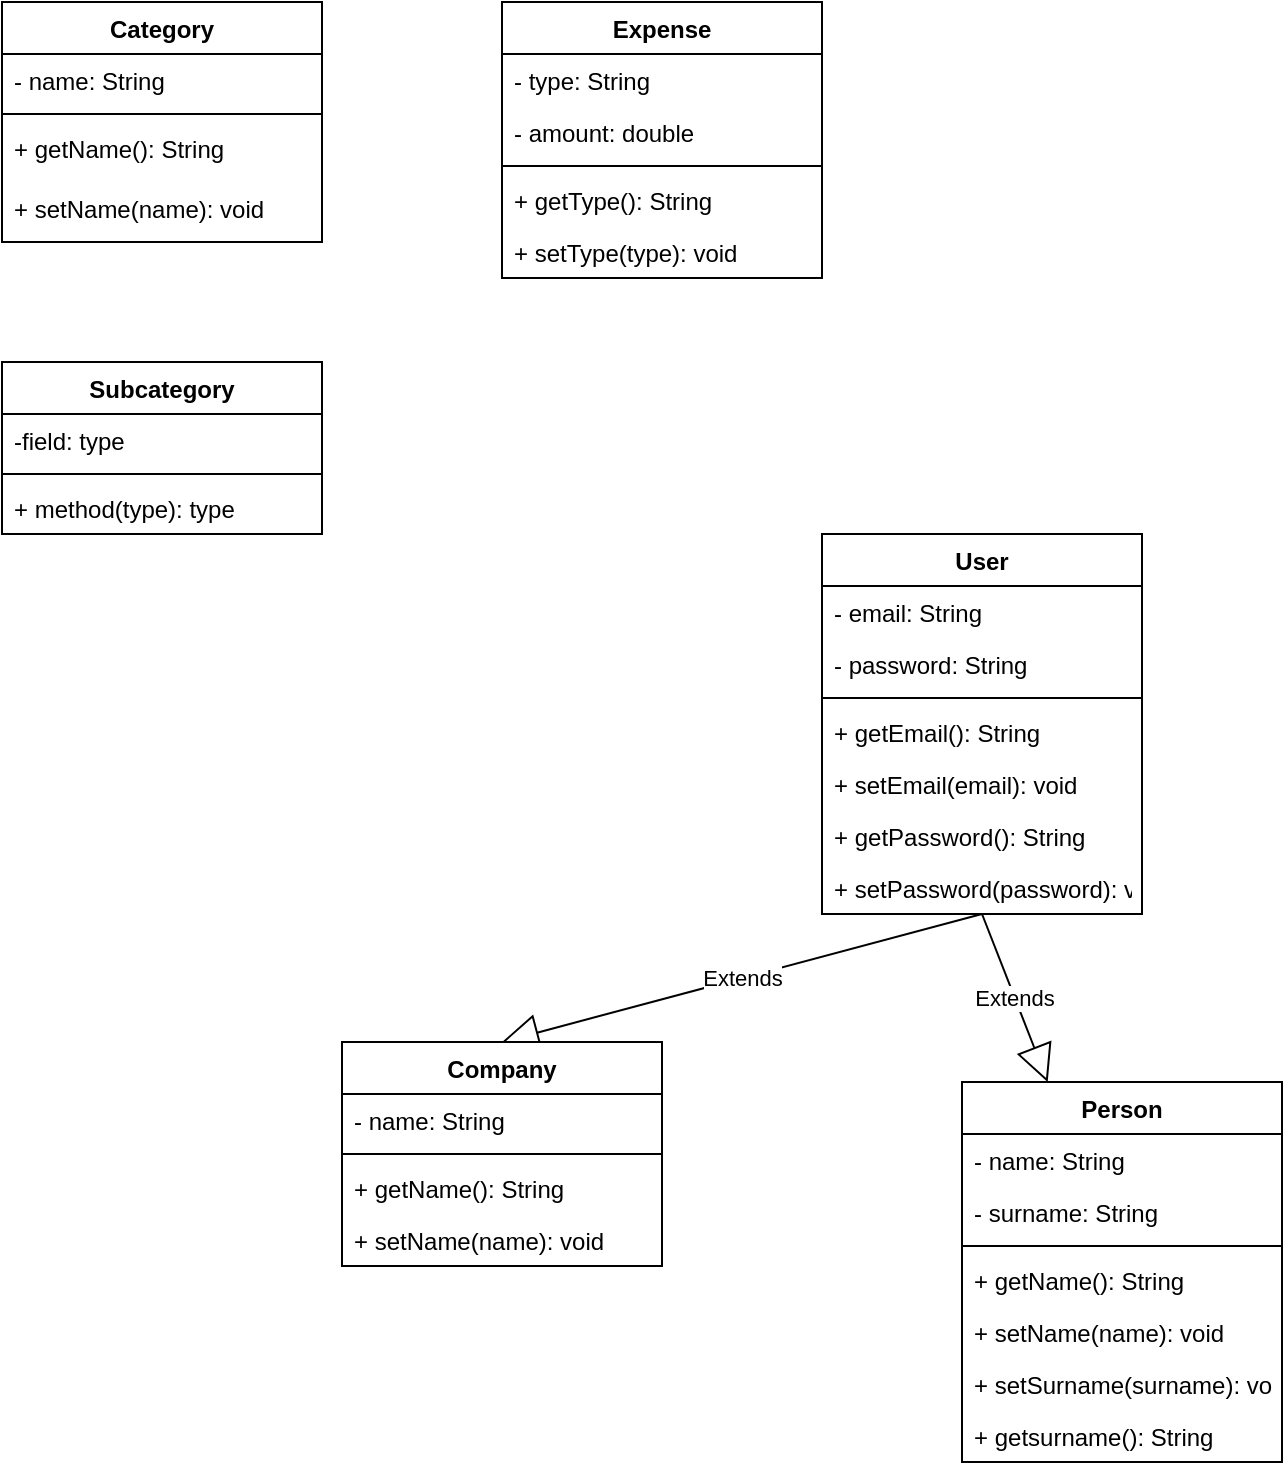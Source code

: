 <mxfile version="13.7.2" type="github">
  <diagram id="_lqFjD4t3q71EQGIkj19" name="Page-1">
    <mxGraphModel dx="2062" dy="1123" grid="1" gridSize="10" guides="1" tooltips="1" connect="1" arrows="1" fold="1" page="1" pageScale="1" pageWidth="827" pageHeight="1169" math="0" shadow="0">
      <root>
        <mxCell id="0" />
        <mxCell id="1" parent="0" />
        <mxCell id="CjetOPbRpKA3zPlfMu0f-35" value="Category&#xa;" style="swimlane;fontStyle=1;align=center;verticalAlign=top;childLayout=stackLayout;horizontal=1;startSize=26;horizontalStack=0;resizeParent=1;resizeParentMax=0;resizeLast=0;collapsible=1;marginBottom=0;" vertex="1" parent="1">
          <mxGeometry x="130" y="180" width="160" height="120" as="geometry" />
        </mxCell>
        <mxCell id="CjetOPbRpKA3zPlfMu0f-36" value="- name: String&#xa;" style="text;strokeColor=none;fillColor=none;align=left;verticalAlign=top;spacingLeft=4;spacingRight=4;overflow=hidden;rotatable=0;points=[[0,0.5],[1,0.5]];portConstraint=eastwest;" vertex="1" parent="CjetOPbRpKA3zPlfMu0f-35">
          <mxGeometry y="26" width="160" height="26" as="geometry" />
        </mxCell>
        <mxCell id="CjetOPbRpKA3zPlfMu0f-37" value="" style="line;strokeWidth=1;fillColor=none;align=left;verticalAlign=middle;spacingTop=-1;spacingLeft=3;spacingRight=3;rotatable=0;labelPosition=right;points=[];portConstraint=eastwest;" vertex="1" parent="CjetOPbRpKA3zPlfMu0f-35">
          <mxGeometry y="52" width="160" height="8" as="geometry" />
        </mxCell>
        <mxCell id="CjetOPbRpKA3zPlfMu0f-40" value="+ getName(): String" style="text;strokeColor=none;fillColor=none;align=left;verticalAlign=top;spacingLeft=4;spacingRight=4;overflow=hidden;rotatable=0;points=[[0,0.5],[1,0.5]];portConstraint=eastwest;" vertex="1" parent="CjetOPbRpKA3zPlfMu0f-35">
          <mxGeometry y="60" width="160" height="30" as="geometry" />
        </mxCell>
        <mxCell id="CjetOPbRpKA3zPlfMu0f-38" value="+ setName(name): void" style="text;strokeColor=none;fillColor=none;align=left;verticalAlign=top;spacingLeft=4;spacingRight=4;overflow=hidden;rotatable=0;points=[[0,0.5],[1,0.5]];portConstraint=eastwest;" vertex="1" parent="CjetOPbRpKA3zPlfMu0f-35">
          <mxGeometry y="90" width="160" height="30" as="geometry" />
        </mxCell>
        <mxCell id="CjetOPbRpKA3zPlfMu0f-41" value="Expense" style="swimlane;fontStyle=1;align=center;verticalAlign=top;childLayout=stackLayout;horizontal=1;startSize=26;horizontalStack=0;resizeParent=1;resizeParentMax=0;resizeLast=0;collapsible=1;marginBottom=0;" vertex="1" parent="1">
          <mxGeometry x="380" y="180" width="160" height="138" as="geometry" />
        </mxCell>
        <mxCell id="CjetOPbRpKA3zPlfMu0f-42" value="- type: String" style="text;strokeColor=none;fillColor=none;align=left;verticalAlign=top;spacingLeft=4;spacingRight=4;overflow=hidden;rotatable=0;points=[[0,0.5],[1,0.5]];portConstraint=eastwest;" vertex="1" parent="CjetOPbRpKA3zPlfMu0f-41">
          <mxGeometry y="26" width="160" height="26" as="geometry" />
        </mxCell>
        <mxCell id="CjetOPbRpKA3zPlfMu0f-61" value="- amount: double" style="text;strokeColor=none;fillColor=none;align=left;verticalAlign=top;spacingLeft=4;spacingRight=4;overflow=hidden;rotatable=0;points=[[0,0.5],[1,0.5]];portConstraint=eastwest;" vertex="1" parent="CjetOPbRpKA3zPlfMu0f-41">
          <mxGeometry y="52" width="160" height="26" as="geometry" />
        </mxCell>
        <mxCell id="CjetOPbRpKA3zPlfMu0f-43" value="" style="line;strokeWidth=1;fillColor=none;align=left;verticalAlign=middle;spacingTop=-1;spacingLeft=3;spacingRight=3;rotatable=0;labelPosition=right;points=[];portConstraint=eastwest;" vertex="1" parent="CjetOPbRpKA3zPlfMu0f-41">
          <mxGeometry y="78" width="160" height="8" as="geometry" />
        </mxCell>
        <mxCell id="CjetOPbRpKA3zPlfMu0f-44" value="+ getType(): String" style="text;strokeColor=none;fillColor=none;align=left;verticalAlign=top;spacingLeft=4;spacingRight=4;overflow=hidden;rotatable=0;points=[[0,0.5],[1,0.5]];portConstraint=eastwest;" vertex="1" parent="CjetOPbRpKA3zPlfMu0f-41">
          <mxGeometry y="86" width="160" height="26" as="geometry" />
        </mxCell>
        <mxCell id="CjetOPbRpKA3zPlfMu0f-45" value="+ setType(type): void" style="text;strokeColor=none;fillColor=none;align=left;verticalAlign=top;spacingLeft=4;spacingRight=4;overflow=hidden;rotatable=0;points=[[0,0.5],[1,0.5]];portConstraint=eastwest;" vertex="1" parent="CjetOPbRpKA3zPlfMu0f-41">
          <mxGeometry y="112" width="160" height="26" as="geometry" />
        </mxCell>
        <mxCell id="CjetOPbRpKA3zPlfMu0f-46" value="Subcategory" style="swimlane;fontStyle=1;align=center;verticalAlign=top;childLayout=stackLayout;horizontal=1;startSize=26;horizontalStack=0;resizeParent=1;resizeParentMax=0;resizeLast=0;collapsible=1;marginBottom=0;" vertex="1" parent="1">
          <mxGeometry x="130" y="360" width="160" height="86" as="geometry" />
        </mxCell>
        <mxCell id="CjetOPbRpKA3zPlfMu0f-47" value="-field: type" style="text;strokeColor=none;fillColor=none;align=left;verticalAlign=top;spacingLeft=4;spacingRight=4;overflow=hidden;rotatable=0;points=[[0,0.5],[1,0.5]];portConstraint=eastwest;" vertex="1" parent="CjetOPbRpKA3zPlfMu0f-46">
          <mxGeometry y="26" width="160" height="26" as="geometry" />
        </mxCell>
        <mxCell id="CjetOPbRpKA3zPlfMu0f-48" value="" style="line;strokeWidth=1;fillColor=none;align=left;verticalAlign=middle;spacingTop=-1;spacingLeft=3;spacingRight=3;rotatable=0;labelPosition=right;points=[];portConstraint=eastwest;" vertex="1" parent="CjetOPbRpKA3zPlfMu0f-46">
          <mxGeometry y="52" width="160" height="8" as="geometry" />
        </mxCell>
        <mxCell id="CjetOPbRpKA3zPlfMu0f-49" value="+ method(type): type" style="text;strokeColor=none;fillColor=none;align=left;verticalAlign=top;spacingLeft=4;spacingRight=4;overflow=hidden;rotatable=0;points=[[0,0.5],[1,0.5]];portConstraint=eastwest;" vertex="1" parent="CjetOPbRpKA3zPlfMu0f-46">
          <mxGeometry y="60" width="160" height="26" as="geometry" />
        </mxCell>
        <mxCell id="CjetOPbRpKA3zPlfMu0f-65" value="Extends" style="endArrow=block;endSize=16;endFill=0;html=1;exitX=0.5;exitY=1;exitDx=0;exitDy=0;entryX=0.5;entryY=0;entryDx=0;entryDy=0;" edge="1" parent="1" source="CjetOPbRpKA3zPlfMu0f-50" target="CjetOPbRpKA3zPlfMu0f-57">
          <mxGeometry width="160" relative="1" as="geometry">
            <mxPoint x="330" y="570" as="sourcePoint" />
            <mxPoint x="490" y="570" as="targetPoint" />
          </mxGeometry>
        </mxCell>
        <mxCell id="CjetOPbRpKA3zPlfMu0f-50" value="User" style="swimlane;fontStyle=1;align=center;verticalAlign=top;childLayout=stackLayout;horizontal=1;startSize=26;horizontalStack=0;resizeParent=1;resizeParentMax=0;resizeLast=0;collapsible=1;marginBottom=0;" vertex="1" parent="1">
          <mxGeometry x="540" y="446" width="160" height="190" as="geometry" />
        </mxCell>
        <mxCell id="CjetOPbRpKA3zPlfMu0f-51" value="- email: String" style="text;strokeColor=none;fillColor=none;align=left;verticalAlign=top;spacingLeft=4;spacingRight=4;overflow=hidden;rotatable=0;points=[[0,0.5],[1,0.5]];portConstraint=eastwest;" vertex="1" parent="CjetOPbRpKA3zPlfMu0f-50">
          <mxGeometry y="26" width="160" height="26" as="geometry" />
        </mxCell>
        <mxCell id="CjetOPbRpKA3zPlfMu0f-56" value="- password: String" style="text;strokeColor=none;fillColor=none;align=left;verticalAlign=top;spacingLeft=4;spacingRight=4;overflow=hidden;rotatable=0;points=[[0,0.5],[1,0.5]];portConstraint=eastwest;" vertex="1" parent="CjetOPbRpKA3zPlfMu0f-50">
          <mxGeometry y="52" width="160" height="26" as="geometry" />
        </mxCell>
        <mxCell id="CjetOPbRpKA3zPlfMu0f-52" value="" style="line;strokeWidth=1;fillColor=none;align=left;verticalAlign=middle;spacingTop=-1;spacingLeft=3;spacingRight=3;rotatable=0;labelPosition=right;points=[];portConstraint=eastwest;" vertex="1" parent="CjetOPbRpKA3zPlfMu0f-50">
          <mxGeometry y="78" width="160" height="8" as="geometry" />
        </mxCell>
        <mxCell id="CjetOPbRpKA3zPlfMu0f-53" value="+ getEmail(): String" style="text;strokeColor=none;fillColor=none;align=left;verticalAlign=top;spacingLeft=4;spacingRight=4;overflow=hidden;rotatable=0;points=[[0,0.5],[1,0.5]];portConstraint=eastwest;" vertex="1" parent="CjetOPbRpKA3zPlfMu0f-50">
          <mxGeometry y="86" width="160" height="26" as="geometry" />
        </mxCell>
        <mxCell id="CjetOPbRpKA3zPlfMu0f-63" value="+ setEmail(email): void" style="text;strokeColor=none;fillColor=none;align=left;verticalAlign=top;spacingLeft=4;spacingRight=4;overflow=hidden;rotatable=0;points=[[0,0.5],[1,0.5]];portConstraint=eastwest;" vertex="1" parent="CjetOPbRpKA3zPlfMu0f-50">
          <mxGeometry y="112" width="160" height="26" as="geometry" />
        </mxCell>
        <mxCell id="CjetOPbRpKA3zPlfMu0f-66" value="+ getPassword(): String" style="text;strokeColor=none;fillColor=none;align=left;verticalAlign=top;spacingLeft=4;spacingRight=4;overflow=hidden;rotatable=0;points=[[0,0.5],[1,0.5]];portConstraint=eastwest;" vertex="1" parent="CjetOPbRpKA3zPlfMu0f-50">
          <mxGeometry y="138" width="160" height="26" as="geometry" />
        </mxCell>
        <mxCell id="CjetOPbRpKA3zPlfMu0f-67" value="+ setPassword(password): void" style="text;strokeColor=none;fillColor=none;align=left;verticalAlign=top;spacingLeft=4;spacingRight=4;overflow=hidden;rotatable=0;points=[[0,0.5],[1,0.5]];portConstraint=eastwest;" vertex="1" parent="CjetOPbRpKA3zPlfMu0f-50">
          <mxGeometry y="164" width="160" height="26" as="geometry" />
        </mxCell>
        <mxCell id="CjetOPbRpKA3zPlfMu0f-73" value="Extends" style="endArrow=block;endSize=16;endFill=0;html=1;exitX=0.5;exitY=1;exitDx=0;exitDy=0;" edge="1" parent="1" source="CjetOPbRpKA3zPlfMu0f-50" target="CjetOPbRpKA3zPlfMu0f-68">
          <mxGeometry width="160" relative="1" as="geometry">
            <mxPoint x="330" y="570" as="sourcePoint" />
            <mxPoint x="490" y="570" as="targetPoint" />
          </mxGeometry>
        </mxCell>
        <mxCell id="CjetOPbRpKA3zPlfMu0f-57" value="Company" style="swimlane;fontStyle=1;align=center;verticalAlign=top;childLayout=stackLayout;horizontal=1;startSize=26;horizontalStack=0;resizeParent=1;resizeParentMax=0;resizeLast=0;collapsible=1;marginBottom=0;" vertex="1" parent="1">
          <mxGeometry x="300" y="700" width="160" height="112" as="geometry" />
        </mxCell>
        <mxCell id="CjetOPbRpKA3zPlfMu0f-58" value="- name: String&#xa;" style="text;strokeColor=none;fillColor=none;align=left;verticalAlign=top;spacingLeft=4;spacingRight=4;overflow=hidden;rotatable=0;points=[[0,0.5],[1,0.5]];portConstraint=eastwest;" vertex="1" parent="CjetOPbRpKA3zPlfMu0f-57">
          <mxGeometry y="26" width="160" height="26" as="geometry" />
        </mxCell>
        <mxCell id="CjetOPbRpKA3zPlfMu0f-59" value="" style="line;strokeWidth=1;fillColor=none;align=left;verticalAlign=middle;spacingTop=-1;spacingLeft=3;spacingRight=3;rotatable=0;labelPosition=right;points=[];portConstraint=eastwest;" vertex="1" parent="CjetOPbRpKA3zPlfMu0f-57">
          <mxGeometry y="52" width="160" height="8" as="geometry" />
        </mxCell>
        <mxCell id="CjetOPbRpKA3zPlfMu0f-60" value="+ getName(): String&#xa;" style="text;strokeColor=none;fillColor=none;align=left;verticalAlign=top;spacingLeft=4;spacingRight=4;overflow=hidden;rotatable=0;points=[[0,0.5],[1,0.5]];portConstraint=eastwest;" vertex="1" parent="CjetOPbRpKA3zPlfMu0f-57">
          <mxGeometry y="60" width="160" height="26" as="geometry" />
        </mxCell>
        <mxCell id="CjetOPbRpKA3zPlfMu0f-62" value="+ setName(name): void&#xa;" style="text;strokeColor=none;fillColor=none;align=left;verticalAlign=top;spacingLeft=4;spacingRight=4;overflow=hidden;rotatable=0;points=[[0,0.5],[1,0.5]];portConstraint=eastwest;" vertex="1" parent="CjetOPbRpKA3zPlfMu0f-57">
          <mxGeometry y="86" width="160" height="26" as="geometry" />
        </mxCell>
        <mxCell id="CjetOPbRpKA3zPlfMu0f-68" value="Person" style="swimlane;fontStyle=1;align=center;verticalAlign=top;childLayout=stackLayout;horizontal=1;startSize=26;horizontalStack=0;resizeParent=1;resizeParentMax=0;resizeLast=0;collapsible=1;marginBottom=0;" vertex="1" parent="1">
          <mxGeometry x="610" y="720" width="160" height="190" as="geometry" />
        </mxCell>
        <mxCell id="CjetOPbRpKA3zPlfMu0f-69" value="- name: String&#xa;" style="text;strokeColor=none;fillColor=none;align=left;verticalAlign=top;spacingLeft=4;spacingRight=4;overflow=hidden;rotatable=0;points=[[0,0.5],[1,0.5]];portConstraint=eastwest;" vertex="1" parent="CjetOPbRpKA3zPlfMu0f-68">
          <mxGeometry y="26" width="160" height="26" as="geometry" />
        </mxCell>
        <mxCell id="CjetOPbRpKA3zPlfMu0f-74" value="- surname: String&#xa;" style="text;strokeColor=none;fillColor=none;align=left;verticalAlign=top;spacingLeft=4;spacingRight=4;overflow=hidden;rotatable=0;points=[[0,0.5],[1,0.5]];portConstraint=eastwest;" vertex="1" parent="CjetOPbRpKA3zPlfMu0f-68">
          <mxGeometry y="52" width="160" height="26" as="geometry" />
        </mxCell>
        <mxCell id="CjetOPbRpKA3zPlfMu0f-70" value="" style="line;strokeWidth=1;fillColor=none;align=left;verticalAlign=middle;spacingTop=-1;spacingLeft=3;spacingRight=3;rotatable=0;labelPosition=right;points=[];portConstraint=eastwest;" vertex="1" parent="CjetOPbRpKA3zPlfMu0f-68">
          <mxGeometry y="78" width="160" height="8" as="geometry" />
        </mxCell>
        <mxCell id="CjetOPbRpKA3zPlfMu0f-71" value="+ getName(): String&#xa;" style="text;strokeColor=none;fillColor=none;align=left;verticalAlign=top;spacingLeft=4;spacingRight=4;overflow=hidden;rotatable=0;points=[[0,0.5],[1,0.5]];portConstraint=eastwest;" vertex="1" parent="CjetOPbRpKA3zPlfMu0f-68">
          <mxGeometry y="86" width="160" height="26" as="geometry" />
        </mxCell>
        <mxCell id="CjetOPbRpKA3zPlfMu0f-72" value="+ setName(name): void&#xa;" style="text;strokeColor=none;fillColor=none;align=left;verticalAlign=top;spacingLeft=4;spacingRight=4;overflow=hidden;rotatable=0;points=[[0,0.5],[1,0.5]];portConstraint=eastwest;" vertex="1" parent="CjetOPbRpKA3zPlfMu0f-68">
          <mxGeometry y="112" width="160" height="26" as="geometry" />
        </mxCell>
        <mxCell id="CjetOPbRpKA3zPlfMu0f-75" value="+ setSurname(surname): void&#xa;" style="text;strokeColor=none;fillColor=none;align=left;verticalAlign=top;spacingLeft=4;spacingRight=4;overflow=hidden;rotatable=0;points=[[0,0.5],[1,0.5]];portConstraint=eastwest;" vertex="1" parent="CjetOPbRpKA3zPlfMu0f-68">
          <mxGeometry y="138" width="160" height="26" as="geometry" />
        </mxCell>
        <mxCell id="CjetOPbRpKA3zPlfMu0f-76" value="+ getsurname(): String&#xa;" style="text;strokeColor=none;fillColor=none;align=left;verticalAlign=top;spacingLeft=4;spacingRight=4;overflow=hidden;rotatable=0;points=[[0,0.5],[1,0.5]];portConstraint=eastwest;" vertex="1" parent="CjetOPbRpKA3zPlfMu0f-68">
          <mxGeometry y="164" width="160" height="26" as="geometry" />
        </mxCell>
      </root>
    </mxGraphModel>
  </diagram>
</mxfile>
